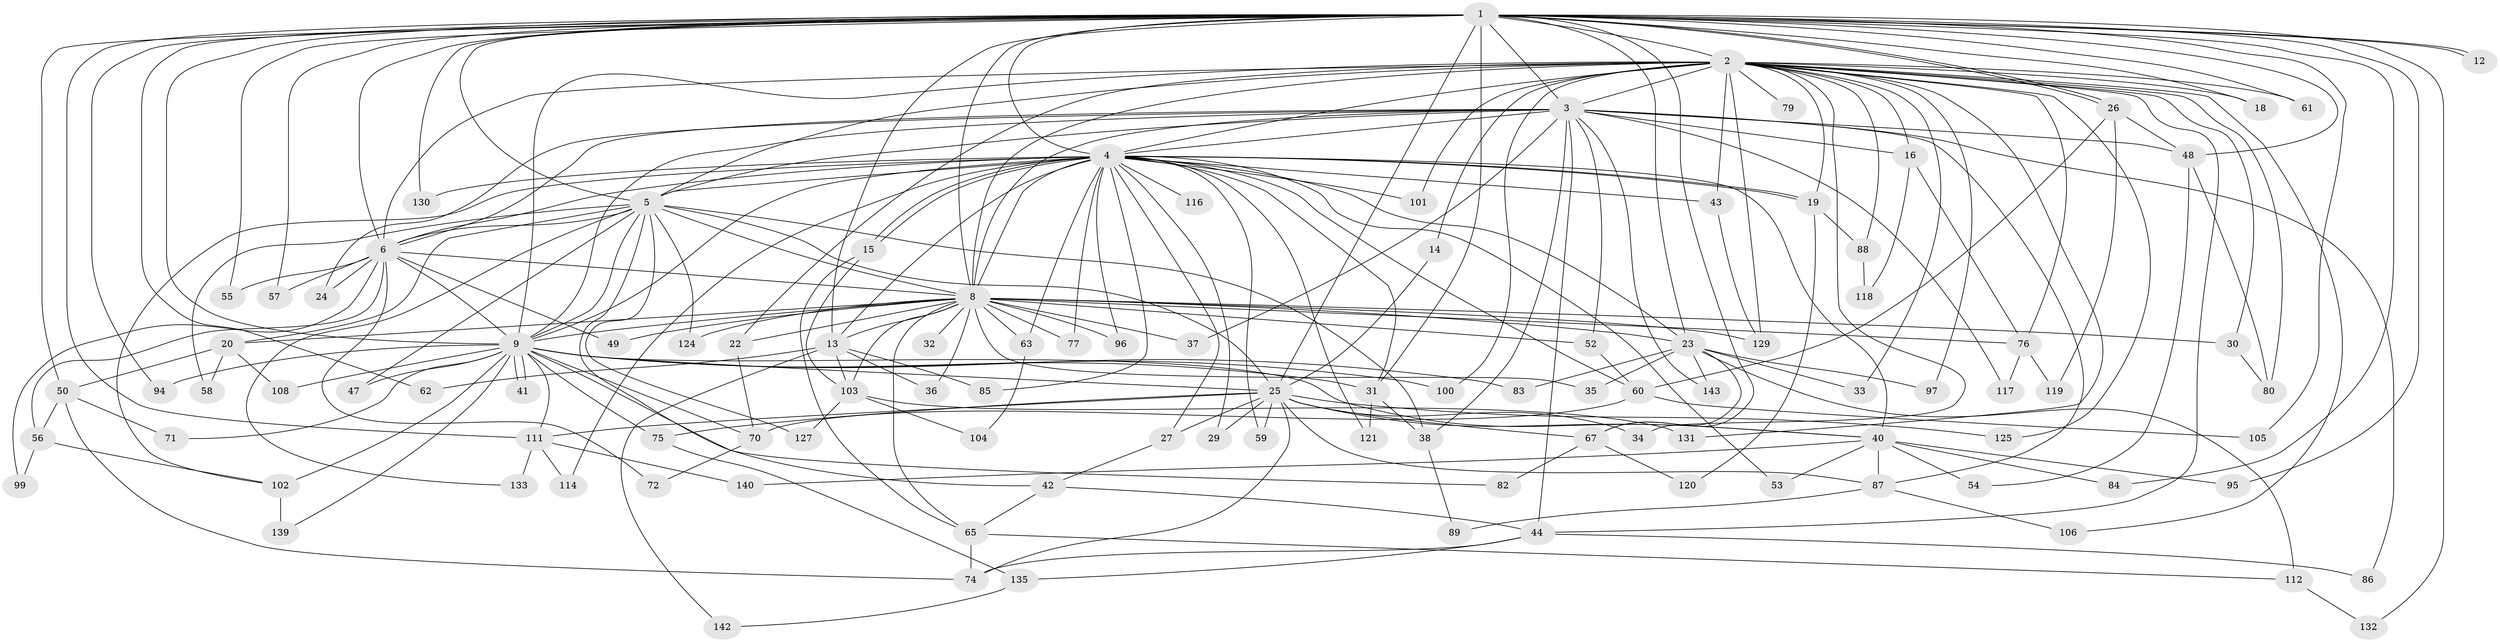 // Generated by graph-tools (version 1.1) at 2025/23/03/03/25 07:23:41]
// undirected, 107 vertices, 245 edges
graph export_dot {
graph [start="1"]
  node [color=gray90,style=filled];
  1 [super="+122"];
  2 [super="+7"];
  3 [super="+28"];
  4 [super="+10"];
  5 [super="+17"];
  6 [super="+46"];
  8 [super="+11"];
  9 [super="+51"];
  12;
  13 [super="+21"];
  14;
  15 [super="+93"];
  16 [super="+45"];
  18;
  19 [super="+113"];
  20 [super="+39"];
  22;
  23 [super="+68"];
  24;
  25 [super="+136"];
  26 [super="+134"];
  27;
  29 [super="+141"];
  30;
  31 [super="+73"];
  32;
  33;
  34;
  35;
  36;
  37;
  38 [super="+81"];
  40 [super="+69"];
  41;
  42;
  43 [super="+66"];
  44 [super="+64"];
  47;
  48 [super="+110"];
  49;
  50 [super="+78"];
  52;
  53;
  54;
  55;
  56 [super="+115"];
  57;
  58;
  59;
  60;
  61;
  62;
  63;
  65 [super="+109"];
  67 [super="+91"];
  70 [super="+137"];
  71;
  72;
  74 [super="+92"];
  75 [super="+90"];
  76 [super="+126"];
  77;
  79;
  80 [super="+98"];
  82;
  83;
  84;
  85;
  86;
  87 [super="+128"];
  88;
  89;
  94;
  95;
  96;
  97;
  99;
  100;
  101;
  102;
  103 [super="+107"];
  104;
  105;
  106;
  108;
  111 [super="+123"];
  112;
  114;
  116;
  117;
  118;
  119;
  120;
  121;
  124;
  125;
  127;
  129 [super="+138"];
  130;
  131;
  132;
  133;
  135;
  139;
  140;
  142;
  143;
  1 -- 2 [weight=2];
  1 -- 3 [weight=2];
  1 -- 4 [weight=2];
  1 -- 5;
  1 -- 6 [weight=2];
  1 -- 8;
  1 -- 9;
  1 -- 12;
  1 -- 12;
  1 -- 13;
  1 -- 18;
  1 -- 23;
  1 -- 26;
  1 -- 26;
  1 -- 31;
  1 -- 48;
  1 -- 50;
  1 -- 55;
  1 -- 57;
  1 -- 61;
  1 -- 62;
  1 -- 67;
  1 -- 84;
  1 -- 94;
  1 -- 95;
  1 -- 105;
  1 -- 111 [weight=2];
  1 -- 130;
  1 -- 132;
  1 -- 25;
  2 -- 3 [weight=2];
  2 -- 4 [weight=4];
  2 -- 5 [weight=2];
  2 -- 6 [weight=2];
  2 -- 8 [weight=2];
  2 -- 9 [weight=2];
  2 -- 16 [weight=2];
  2 -- 18;
  2 -- 30;
  2 -- 33;
  2 -- 34;
  2 -- 79 [weight=2];
  2 -- 80;
  2 -- 97;
  2 -- 125;
  2 -- 129;
  2 -- 131;
  2 -- 14;
  2 -- 22;
  2 -- 88;
  2 -- 100;
  2 -- 101;
  2 -- 106;
  2 -- 43 [weight=2];
  2 -- 61;
  2 -- 19;
  2 -- 76;
  2 -- 44;
  3 -- 4 [weight=2];
  3 -- 5;
  3 -- 6;
  3 -- 8;
  3 -- 9;
  3 -- 24;
  3 -- 37;
  3 -- 38;
  3 -- 44;
  3 -- 48;
  3 -- 52;
  3 -- 86;
  3 -- 87;
  3 -- 117;
  3 -- 143;
  3 -- 16;
  4 -- 5 [weight=3];
  4 -- 6 [weight=2];
  4 -- 8 [weight=3];
  4 -- 9 [weight=2];
  4 -- 15;
  4 -- 15;
  4 -- 19;
  4 -- 19;
  4 -- 27;
  4 -- 29 [weight=2];
  4 -- 59;
  4 -- 60;
  4 -- 85;
  4 -- 101;
  4 -- 102;
  4 -- 130;
  4 -- 77;
  4 -- 96;
  4 -- 40;
  4 -- 43;
  4 -- 114;
  4 -- 116;
  4 -- 53;
  4 -- 121;
  4 -- 63;
  4 -- 31;
  4 -- 23;
  4 -- 13;
  5 -- 6;
  5 -- 8;
  5 -- 9;
  5 -- 20;
  5 -- 25;
  5 -- 42;
  5 -- 47;
  5 -- 58;
  5 -- 124;
  5 -- 127;
  5 -- 133;
  5 -- 38;
  6 -- 8;
  6 -- 9;
  6 -- 24;
  6 -- 49;
  6 -- 55;
  6 -- 56;
  6 -- 57;
  6 -- 72;
  6 -- 99;
  8 -- 9;
  8 -- 13;
  8 -- 22;
  8 -- 30;
  8 -- 32 [weight=2];
  8 -- 35;
  8 -- 49;
  8 -- 52;
  8 -- 65;
  8 -- 77;
  8 -- 96;
  8 -- 36;
  8 -- 37;
  8 -- 76;
  8 -- 20 [weight=2];
  8 -- 23;
  8 -- 124;
  8 -- 63;
  8 -- 129;
  8 -- 103;
  9 -- 31;
  9 -- 41;
  9 -- 41;
  9 -- 47;
  9 -- 70;
  9 -- 71;
  9 -- 75 [weight=2];
  9 -- 82;
  9 -- 83;
  9 -- 100;
  9 -- 102;
  9 -- 108;
  9 -- 111;
  9 -- 139;
  9 -- 25;
  9 -- 94;
  9 -- 40;
  13 -- 62;
  13 -- 85;
  13 -- 103;
  13 -- 142;
  13 -- 36;
  14 -- 25;
  15 -- 65;
  15 -- 103;
  16 -- 76;
  16 -- 118;
  19 -- 88;
  19 -- 120;
  20 -- 50 [weight=2];
  20 -- 58;
  20 -- 108;
  22 -- 70;
  23 -- 33;
  23 -- 35;
  23 -- 83;
  23 -- 97;
  23 -- 67;
  23 -- 112;
  23 -- 143;
  25 -- 27;
  25 -- 34;
  25 -- 40;
  25 -- 59;
  25 -- 67;
  25 -- 74;
  25 -- 75;
  25 -- 87;
  25 -- 125;
  25 -- 29;
  25 -- 111;
  26 -- 119;
  26 -- 48;
  26 -- 60;
  27 -- 42;
  30 -- 80;
  31 -- 121;
  31 -- 38;
  38 -- 89;
  40 -- 53;
  40 -- 54;
  40 -- 84;
  40 -- 87;
  40 -- 140;
  40 -- 95;
  42 -- 44;
  42 -- 65;
  43 -- 129;
  44 -- 74;
  44 -- 86;
  44 -- 135;
  48 -- 54;
  48 -- 80;
  50 -- 56;
  50 -- 71;
  50 -- 74;
  52 -- 60;
  56 -- 99;
  56 -- 102;
  60 -- 105;
  60 -- 70;
  63 -- 104;
  65 -- 112;
  65 -- 74;
  67 -- 82;
  67 -- 120;
  70 -- 72;
  75 -- 135;
  76 -- 117;
  76 -- 119;
  87 -- 89;
  87 -- 106;
  88 -- 118;
  102 -- 139;
  103 -- 104;
  103 -- 127;
  103 -- 131;
  111 -- 114;
  111 -- 133;
  111 -- 140;
  112 -- 132;
  135 -- 142;
}
